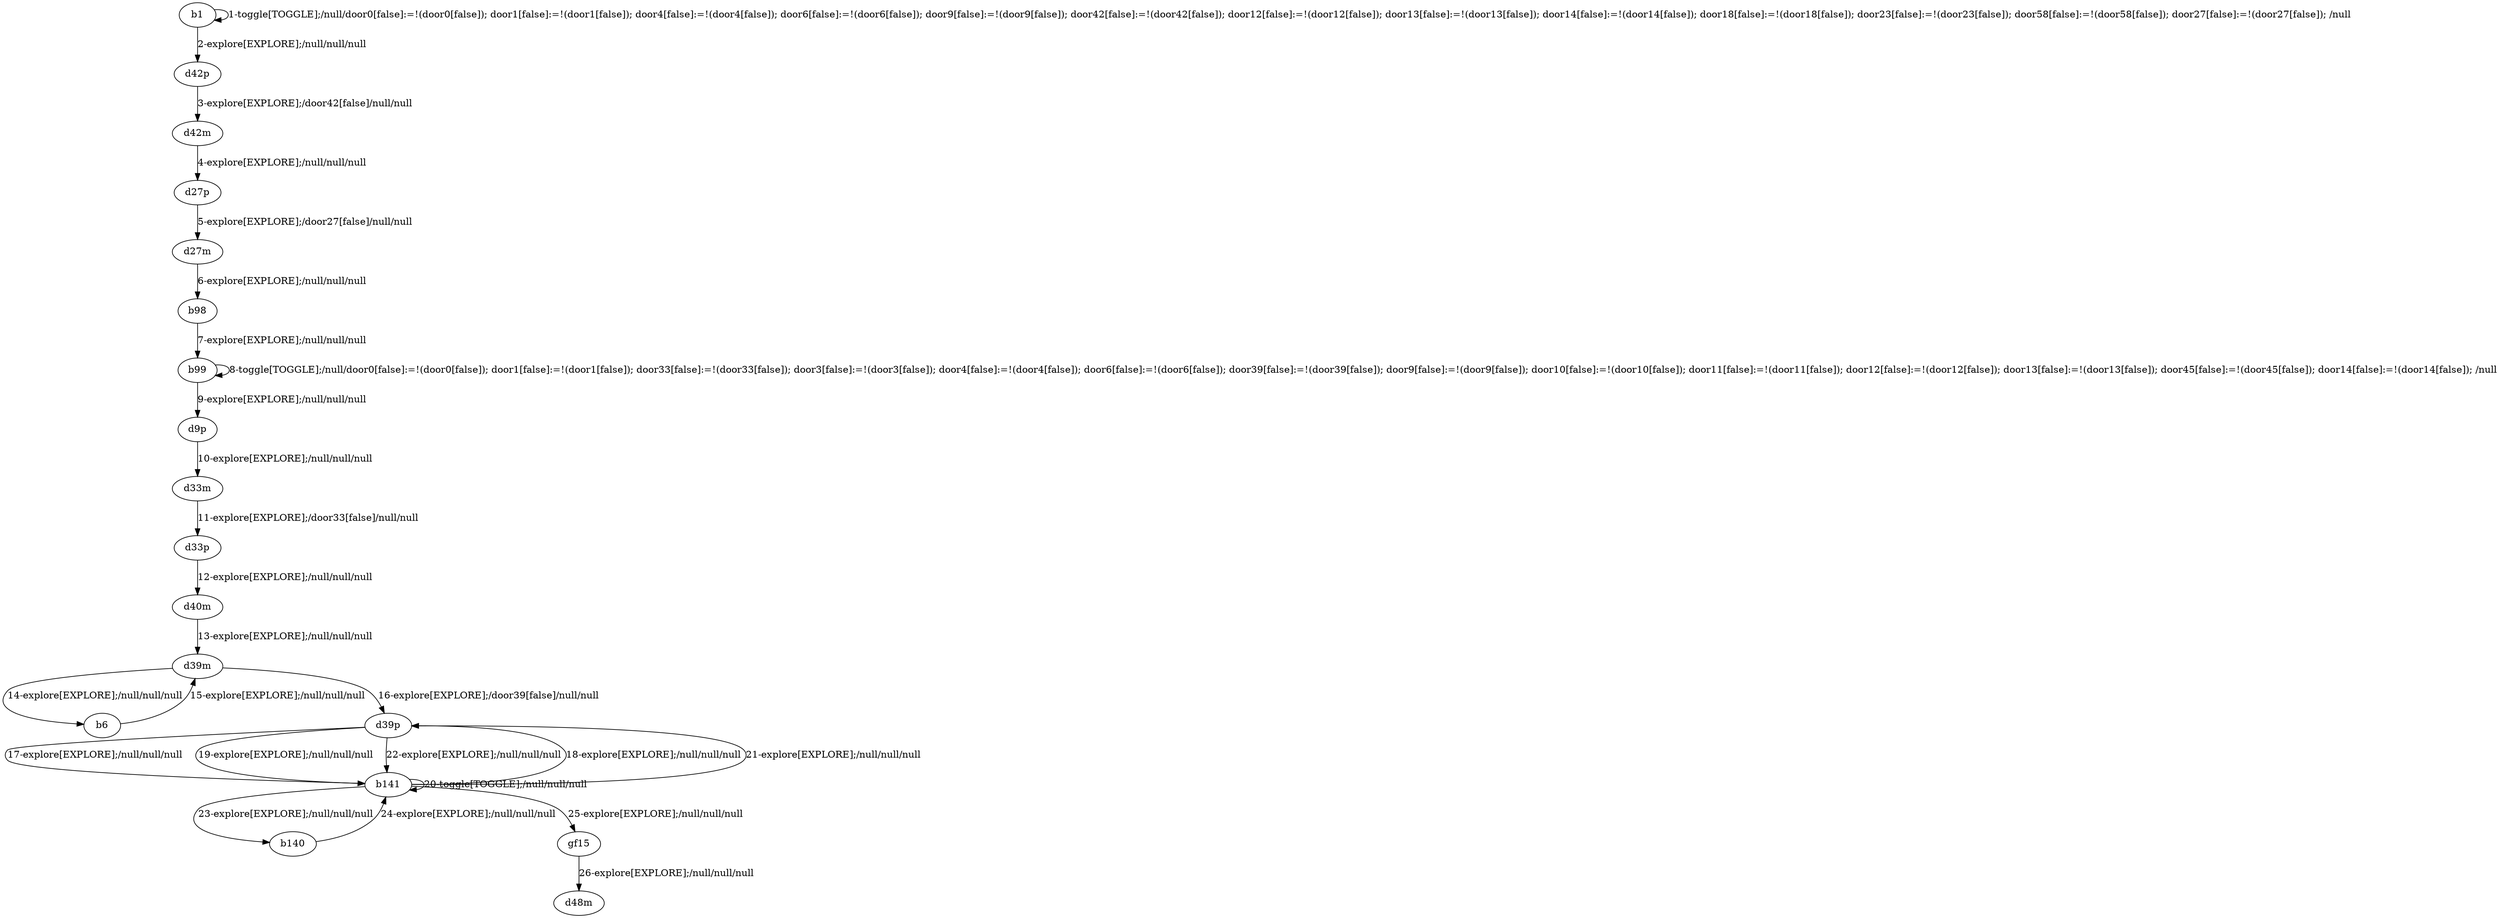 # Total number of goals covered by this test: 6
# b140 --> b141
# b141 --> b140
# d40m --> d39m
# b141 --> d39p
# b6 --> d39m
# gf15 --> d48m

digraph g {
"b1" -> "b1" [label = "1-toggle[TOGGLE];/null/door0[false]:=!(door0[false]); door1[false]:=!(door1[false]); door4[false]:=!(door4[false]); door6[false]:=!(door6[false]); door9[false]:=!(door9[false]); door42[false]:=!(door42[false]); door12[false]:=!(door12[false]); door13[false]:=!(door13[false]); door14[false]:=!(door14[false]); door18[false]:=!(door18[false]); door23[false]:=!(door23[false]); door58[false]:=!(door58[false]); door27[false]:=!(door27[false]); /null"];
"b1" -> "d42p" [label = "2-explore[EXPLORE];/null/null/null"];
"d42p" -> "d42m" [label = "3-explore[EXPLORE];/door42[false]/null/null"];
"d42m" -> "d27p" [label = "4-explore[EXPLORE];/null/null/null"];
"d27p" -> "d27m" [label = "5-explore[EXPLORE];/door27[false]/null/null"];
"d27m" -> "b98" [label = "6-explore[EXPLORE];/null/null/null"];
"b98" -> "b99" [label = "7-explore[EXPLORE];/null/null/null"];
"b99" -> "b99" [label = "8-toggle[TOGGLE];/null/door0[false]:=!(door0[false]); door1[false]:=!(door1[false]); door33[false]:=!(door33[false]); door3[false]:=!(door3[false]); door4[false]:=!(door4[false]); door6[false]:=!(door6[false]); door39[false]:=!(door39[false]); door9[false]:=!(door9[false]); door10[false]:=!(door10[false]); door11[false]:=!(door11[false]); door12[false]:=!(door12[false]); door13[false]:=!(door13[false]); door45[false]:=!(door45[false]); door14[false]:=!(door14[false]); /null"];
"b99" -> "d9p" [label = "9-explore[EXPLORE];/null/null/null"];
"d9p" -> "d33m" [label = "10-explore[EXPLORE];/null/null/null"];
"d33m" -> "d33p" [label = "11-explore[EXPLORE];/door33[false]/null/null"];
"d33p" -> "d40m" [label = "12-explore[EXPLORE];/null/null/null"];
"d40m" -> "d39m" [label = "13-explore[EXPLORE];/null/null/null"];
"d39m" -> "b6" [label = "14-explore[EXPLORE];/null/null/null"];
"b6" -> "d39m" [label = "15-explore[EXPLORE];/null/null/null"];
"d39m" -> "d39p" [label = "16-explore[EXPLORE];/door39[false]/null/null"];
"d39p" -> "b141" [label = "17-explore[EXPLORE];/null/null/null"];
"b141" -> "d39p" [label = "18-explore[EXPLORE];/null/null/null"];
"d39p" -> "b141" [label = "19-explore[EXPLORE];/null/null/null"];
"b141" -> "b141" [label = "20-toggle[TOGGLE];/null/null/null"];
"b141" -> "d39p" [label = "21-explore[EXPLORE];/null/null/null"];
"d39p" -> "b141" [label = "22-explore[EXPLORE];/null/null/null"];
"b141" -> "b140" [label = "23-explore[EXPLORE];/null/null/null"];
"b140" -> "b141" [label = "24-explore[EXPLORE];/null/null/null"];
"b141" -> "gf15" [label = "25-explore[EXPLORE];/null/null/null"];
"gf15" -> "d48m" [label = "26-explore[EXPLORE];/null/null/null"];
}